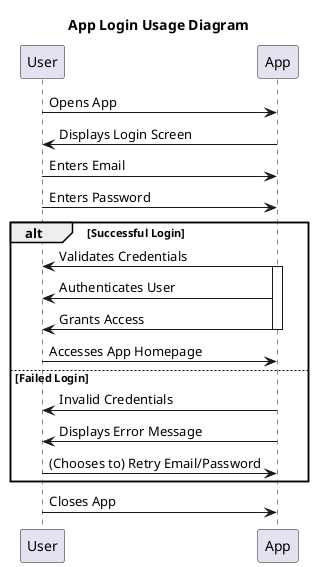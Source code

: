 @startuml
title App Login Usage Diagram

User -> App : Opens App
App -> User : Displays Login Screen
User -> App : Enters Email
User -> App : Enters Password

alt Successful Login
    App -> User : Validates Credentials
    activate App
    App -> User : Authenticates User
    App -> User : Grants Access
    deactivate App
    User -> App : Accesses App Homepage
else Failed Login
    App -> User : Invalid Credentials
    App -> User : Displays Error Message
    User -> App : (Chooses to) Retry Email/Password
end

User -> App : Closes App

@enduml
